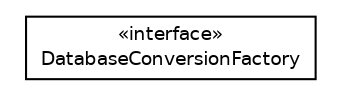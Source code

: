 #!/usr/local/bin/dot
#
# Class diagram 
# Generated by UMLGraph version R5_6 (http://www.umlgraph.org/)
#

digraph G {
	edge [fontname="Helvetica",fontsize=10,labelfontname="Helvetica",labelfontsize=10];
	node [fontname="Helvetica",fontsize=10,shape=plaintext];
	nodesep=0.25;
	ranksep=0.5;
	// net.ljcomputing.database.factory.DatabaseConversionFactory
	c213 [label=<<table title="net.ljcomputing.database.factory.DatabaseConversionFactory" border="0" cellborder="1" cellspacing="0" cellpadding="2" port="p" href="./DatabaseConversionFactory.html">
		<tr><td><table border="0" cellspacing="0" cellpadding="1">
<tr><td align="center" balign="center"> &#171;interface&#187; </td></tr>
<tr><td align="center" balign="center"> DatabaseConversionFactory </td></tr>
		</table></td></tr>
		</table>>, URL="./DatabaseConversionFactory.html", fontname="Helvetica", fontcolor="black", fontsize=9.0];
}

